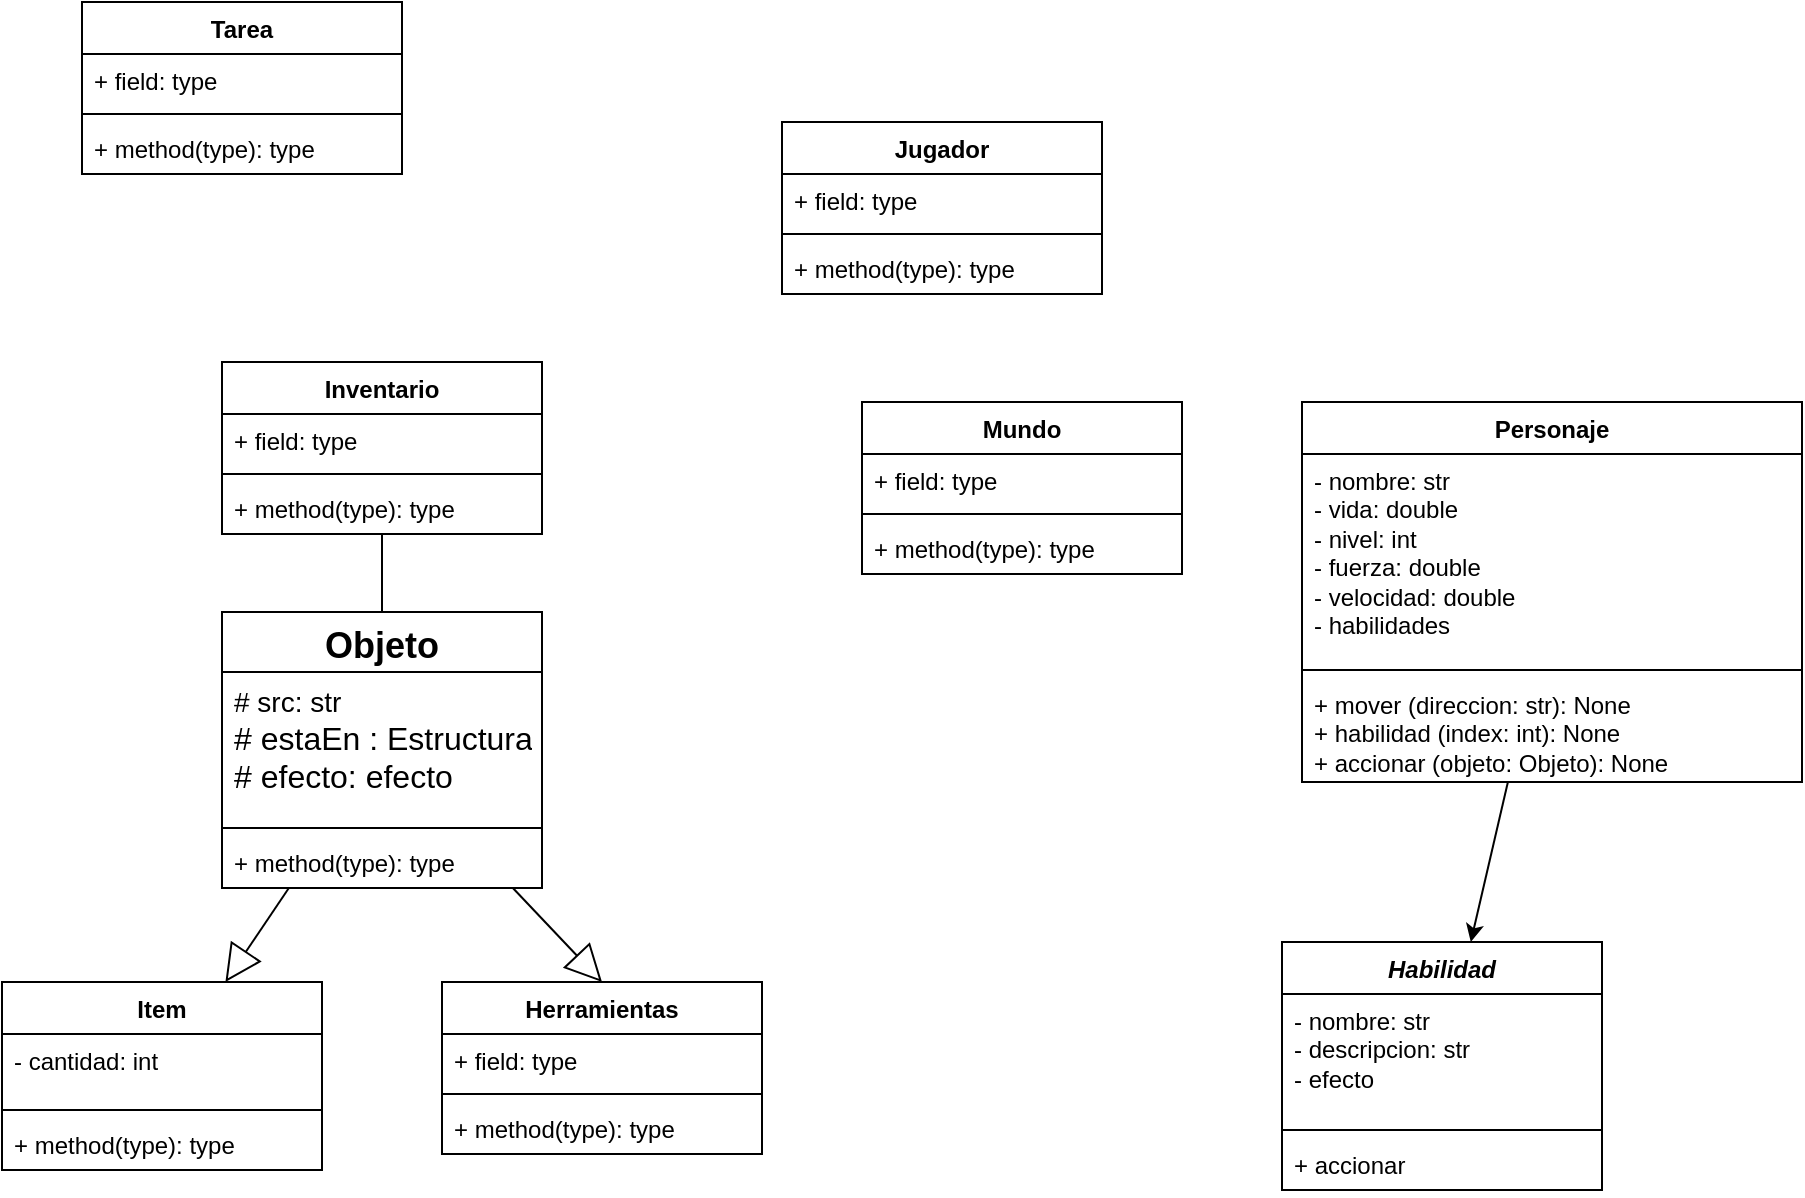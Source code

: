 <mxfile>
    <diagram id="dke46-hacF-GY7-L-80C" name="Generalidades">
        <mxGraphModel dx="1072" dy="611" grid="1" gridSize="10" guides="1" tooltips="1" connect="1" arrows="1" fold="1" page="1" pageScale="1" pageWidth="1169" pageHeight="827" math="0" shadow="0">
            <root>
                <mxCell id="0"/>
                <mxCell id="1" parent="0"/>
                <mxCell id="2" value="Jugador&lt;div&gt;&lt;br&gt;&lt;/div&gt;" style="swimlane;fontStyle=1;align=center;verticalAlign=top;childLayout=stackLayout;horizontal=1;startSize=26;horizontalStack=0;resizeParent=1;resizeParentMax=0;resizeLast=0;collapsible=1;marginBottom=0;whiteSpace=wrap;html=1;" parent="1" vertex="1">
                    <mxGeometry x="400" y="100" width="160" height="86" as="geometry"/>
                </mxCell>
                <mxCell id="3" value="+ field: type" style="text;strokeColor=none;fillColor=none;align=left;verticalAlign=top;spacingLeft=4;spacingRight=4;overflow=hidden;rotatable=0;points=[[0,0.5],[1,0.5]];portConstraint=eastwest;whiteSpace=wrap;html=1;" parent="2" vertex="1">
                    <mxGeometry y="26" width="160" height="26" as="geometry"/>
                </mxCell>
                <mxCell id="4" value="" style="line;strokeWidth=1;fillColor=none;align=left;verticalAlign=middle;spacingTop=-1;spacingLeft=3;spacingRight=3;rotatable=0;labelPosition=right;points=[];portConstraint=eastwest;strokeColor=inherit;" parent="2" vertex="1">
                    <mxGeometry y="52" width="160" height="8" as="geometry"/>
                </mxCell>
                <mxCell id="5" value="+ method(type): type" style="text;strokeColor=none;fillColor=none;align=left;verticalAlign=top;spacingLeft=4;spacingRight=4;overflow=hidden;rotatable=0;points=[[0,0.5],[1,0.5]];portConstraint=eastwest;whiteSpace=wrap;html=1;" parent="2" vertex="1">
                    <mxGeometry y="60" width="160" height="26" as="geometry"/>
                </mxCell>
                <mxCell id="6" value="Tarea&lt;div&gt;&lt;br&gt;&lt;/div&gt;" style="swimlane;fontStyle=1;align=center;verticalAlign=top;childLayout=stackLayout;horizontal=1;startSize=26;horizontalStack=0;resizeParent=1;resizeParentMax=0;resizeLast=0;collapsible=1;marginBottom=0;whiteSpace=wrap;html=1;" parent="1" vertex="1">
                    <mxGeometry x="50" y="40" width="160" height="86" as="geometry"/>
                </mxCell>
                <mxCell id="7" value="+ field: type" style="text;strokeColor=none;fillColor=none;align=left;verticalAlign=top;spacingLeft=4;spacingRight=4;overflow=hidden;rotatable=0;points=[[0,0.5],[1,0.5]];portConstraint=eastwest;whiteSpace=wrap;html=1;" parent="6" vertex="1">
                    <mxGeometry y="26" width="160" height="26" as="geometry"/>
                </mxCell>
                <mxCell id="8" value="" style="line;strokeWidth=1;fillColor=none;align=left;verticalAlign=middle;spacingTop=-1;spacingLeft=3;spacingRight=3;rotatable=0;labelPosition=right;points=[];portConstraint=eastwest;strokeColor=inherit;" parent="6" vertex="1">
                    <mxGeometry y="52" width="160" height="8" as="geometry"/>
                </mxCell>
                <mxCell id="9" value="+ method(type): type" style="text;strokeColor=none;fillColor=none;align=left;verticalAlign=top;spacingLeft=4;spacingRight=4;overflow=hidden;rotatable=0;points=[[0,0.5],[1,0.5]];portConstraint=eastwest;whiteSpace=wrap;html=1;" parent="6" vertex="1">
                    <mxGeometry y="60" width="160" height="26" as="geometry"/>
                </mxCell>
                <mxCell id="10" value="Mundo" style="swimlane;fontStyle=1;align=center;verticalAlign=top;childLayout=stackLayout;horizontal=1;startSize=26;horizontalStack=0;resizeParent=1;resizeParentMax=0;resizeLast=0;collapsible=1;marginBottom=0;whiteSpace=wrap;html=1;" parent="1" vertex="1">
                    <mxGeometry x="440" y="240" width="160" height="86" as="geometry"/>
                </mxCell>
                <mxCell id="11" value="+ field: type" style="text;strokeColor=none;fillColor=none;align=left;verticalAlign=top;spacingLeft=4;spacingRight=4;overflow=hidden;rotatable=0;points=[[0,0.5],[1,0.5]];portConstraint=eastwest;whiteSpace=wrap;html=1;" parent="10" vertex="1">
                    <mxGeometry y="26" width="160" height="26" as="geometry"/>
                </mxCell>
                <mxCell id="12" value="" style="line;strokeWidth=1;fillColor=none;align=left;verticalAlign=middle;spacingTop=-1;spacingLeft=3;spacingRight=3;rotatable=0;labelPosition=right;points=[];portConstraint=eastwest;strokeColor=inherit;" parent="10" vertex="1">
                    <mxGeometry y="52" width="160" height="8" as="geometry"/>
                </mxCell>
                <mxCell id="13" value="+ method(type): type" style="text;strokeColor=none;fillColor=none;align=left;verticalAlign=top;spacingLeft=4;spacingRight=4;overflow=hidden;rotatable=0;points=[[0,0.5],[1,0.5]];portConstraint=eastwest;whiteSpace=wrap;html=1;" parent="10" vertex="1">
                    <mxGeometry y="60" width="160" height="26" as="geometry"/>
                </mxCell>
                <mxCell id="26" value="Herramientas" style="swimlane;fontStyle=1;align=center;verticalAlign=top;childLayout=stackLayout;horizontal=1;startSize=26;horizontalStack=0;resizeParent=1;resizeParentMax=0;resizeLast=0;collapsible=1;marginBottom=0;whiteSpace=wrap;html=1;" parent="1" vertex="1">
                    <mxGeometry x="230" y="530" width="160" height="86" as="geometry"/>
                </mxCell>
                <mxCell id="27" value="+ field: type" style="text;strokeColor=none;fillColor=none;align=left;verticalAlign=top;spacingLeft=4;spacingRight=4;overflow=hidden;rotatable=0;points=[[0,0.5],[1,0.5]];portConstraint=eastwest;whiteSpace=wrap;html=1;" parent="26" vertex="1">
                    <mxGeometry y="26" width="160" height="26" as="geometry"/>
                </mxCell>
                <mxCell id="28" value="" style="line;strokeWidth=1;fillColor=none;align=left;verticalAlign=middle;spacingTop=-1;spacingLeft=3;spacingRight=3;rotatable=0;labelPosition=right;points=[];portConstraint=eastwest;strokeColor=inherit;" parent="26" vertex="1">
                    <mxGeometry y="52" width="160" height="8" as="geometry"/>
                </mxCell>
                <mxCell id="29" value="+ method(type): type" style="text;strokeColor=none;fillColor=none;align=left;verticalAlign=top;spacingLeft=4;spacingRight=4;overflow=hidden;rotatable=0;points=[[0,0.5],[1,0.5]];portConstraint=eastwest;whiteSpace=wrap;html=1;" parent="26" vertex="1">
                    <mxGeometry y="60" width="160" height="26" as="geometry"/>
                </mxCell>
                <mxCell id="30" value="Inventario" style="swimlane;fontStyle=1;align=center;verticalAlign=top;childLayout=stackLayout;horizontal=1;startSize=26;horizontalStack=0;resizeParent=1;resizeParentMax=0;resizeLast=0;collapsible=1;marginBottom=0;whiteSpace=wrap;html=1;" parent="1" vertex="1">
                    <mxGeometry x="120" y="220" width="160" height="86" as="geometry"/>
                </mxCell>
                <mxCell id="31" value="+ field: type" style="text;strokeColor=none;fillColor=none;align=left;verticalAlign=top;spacingLeft=4;spacingRight=4;overflow=hidden;rotatable=0;points=[[0,0.5],[1,0.5]];portConstraint=eastwest;whiteSpace=wrap;html=1;" parent="30" vertex="1">
                    <mxGeometry y="26" width="160" height="26" as="geometry"/>
                </mxCell>
                <mxCell id="32" value="" style="line;strokeWidth=1;fillColor=none;align=left;verticalAlign=middle;spacingTop=-1;spacingLeft=3;spacingRight=3;rotatable=0;labelPosition=right;points=[];portConstraint=eastwest;strokeColor=inherit;" parent="30" vertex="1">
                    <mxGeometry y="52" width="160" height="8" as="geometry"/>
                </mxCell>
                <mxCell id="33" value="+ method(type): type" style="text;strokeColor=none;fillColor=none;align=left;verticalAlign=top;spacingLeft=4;spacingRight=4;overflow=hidden;rotatable=0;points=[[0,0.5],[1,0.5]];portConstraint=eastwest;whiteSpace=wrap;html=1;" parent="30" vertex="1">
                    <mxGeometry y="60" width="160" height="26" as="geometry"/>
                </mxCell>
                <mxCell id="laPfJDsfrc0FonSR3hTN-60" style="edgeStyle=none;html=1;" parent="1" source="38" target="laPfJDsfrc0FonSR3hTN-56" edge="1">
                    <mxGeometry relative="1" as="geometry"/>
                </mxCell>
                <mxCell id="38" value="Personaje" style="swimlane;fontStyle=1;align=center;verticalAlign=top;childLayout=stackLayout;horizontal=1;startSize=26;horizontalStack=0;resizeParent=1;resizeParentMax=0;resizeLast=0;collapsible=1;marginBottom=0;whiteSpace=wrap;html=1;" parent="1" vertex="1">
                    <mxGeometry x="660" y="240" width="250" height="190" as="geometry"/>
                </mxCell>
                <mxCell id="39" value="- nombre: str&lt;div&gt;- vida: double&lt;/div&gt;&lt;div&gt;- nivel: int&lt;/div&gt;&lt;div&gt;- fuerza: double&lt;/div&gt;&lt;div&gt;- velocidad: double&lt;/div&gt;&lt;div&gt;- habilidades&lt;/div&gt;" style="text;strokeColor=none;fillColor=none;align=left;verticalAlign=top;spacingLeft=4;spacingRight=4;overflow=hidden;rotatable=0;points=[[0,0.5],[1,0.5]];portConstraint=eastwest;whiteSpace=wrap;html=1;" parent="38" vertex="1">
                    <mxGeometry y="26" width="250" height="104" as="geometry"/>
                </mxCell>
                <mxCell id="40" value="" style="line;strokeWidth=1;fillColor=none;align=left;verticalAlign=middle;spacingTop=-1;spacingLeft=3;spacingRight=3;rotatable=0;labelPosition=right;points=[];portConstraint=eastwest;strokeColor=inherit;" parent="38" vertex="1">
                    <mxGeometry y="130" width="250" height="8" as="geometry"/>
                </mxCell>
                <mxCell id="41" value="+ mover (direccion: str): None&lt;div&gt;+ habilidad (index: int): None&lt;/div&gt;&lt;div&gt;+ accionar (objeto: Objeto): None&lt;/div&gt;" style="text;strokeColor=none;fillColor=none;align=left;verticalAlign=top;spacingLeft=4;spacingRight=4;overflow=hidden;rotatable=0;points=[[0,0.5],[1,0.5]];portConstraint=eastwest;whiteSpace=wrap;html=1;" parent="38" vertex="1">
                    <mxGeometry y="138" width="250" height="52" as="geometry"/>
                </mxCell>
                <mxCell id="42" value="&lt;div&gt;&lt;font style=&quot;font-size: 18px;&quot;&gt;Objeto&lt;/font&gt;&lt;/div&gt;" style="swimlane;fontStyle=1;align=center;verticalAlign=top;childLayout=stackLayout;horizontal=1;startSize=30;horizontalStack=0;resizeParent=1;resizeParentMax=0;resizeLast=0;collapsible=1;marginBottom=0;whiteSpace=wrap;html=1;" parent="1" vertex="1">
                    <mxGeometry x="120" y="345" width="160" height="138" as="geometry"/>
                </mxCell>
                <mxCell id="43" value="&lt;div&gt;&lt;font style=&quot;font-size: 14px;&quot;&gt;# src: str&lt;/font&gt;&lt;/div&gt;&lt;font size=&quot;3&quot; style=&quot;&quot;&gt;# estaEn : Estructura&lt;/font&gt;&lt;div&gt;&lt;font size=&quot;3&quot;&gt;# efecto: efecto&lt;/font&gt;&lt;/div&gt;&lt;div&gt;&lt;br&gt;&lt;/div&gt;" style="text;strokeColor=none;fillColor=none;align=left;verticalAlign=top;spacingLeft=4;spacingRight=4;overflow=hidden;rotatable=0;points=[[0,0.5],[1,0.5]];portConstraint=eastwest;whiteSpace=wrap;html=1;" parent="42" vertex="1">
                    <mxGeometry y="30" width="160" height="74" as="geometry"/>
                </mxCell>
                <mxCell id="44" value="" style="line;strokeWidth=1;fillColor=none;align=left;verticalAlign=middle;spacingTop=-1;spacingLeft=3;spacingRight=3;rotatable=0;labelPosition=right;points=[];portConstraint=eastwest;strokeColor=inherit;" parent="42" vertex="1">
                    <mxGeometry y="104" width="160" height="8" as="geometry"/>
                </mxCell>
                <mxCell id="45" value="+ method(type): type" style="text;strokeColor=none;fillColor=none;align=left;verticalAlign=top;spacingLeft=4;spacingRight=4;overflow=hidden;rotatable=0;points=[[0,0.5],[1,0.5]];portConstraint=eastwest;whiteSpace=wrap;html=1;" parent="42" vertex="1">
                    <mxGeometry y="112" width="160" height="26" as="geometry"/>
                </mxCell>
                <mxCell id="50" value="Item" style="swimlane;fontStyle=1;align=center;verticalAlign=top;childLayout=stackLayout;horizontal=1;startSize=26;horizontalStack=0;resizeParent=1;resizeParentMax=0;resizeLast=0;collapsible=1;marginBottom=0;whiteSpace=wrap;html=1;" parent="1" vertex="1">
                    <mxGeometry x="10" y="530" width="160" height="94" as="geometry"/>
                </mxCell>
                <mxCell id="51" value="&lt;div&gt;&lt;div&gt;- cantidad: int&lt;/div&gt;&lt;/div&gt;" style="text;strokeColor=none;fillColor=none;align=left;verticalAlign=top;spacingLeft=4;spacingRight=4;overflow=hidden;rotatable=0;points=[[0,0.5],[1,0.5]];portConstraint=eastwest;whiteSpace=wrap;html=1;" parent="50" vertex="1">
                    <mxGeometry y="26" width="160" height="34" as="geometry"/>
                </mxCell>
                <mxCell id="52" value="" style="line;strokeWidth=1;fillColor=none;align=left;verticalAlign=middle;spacingTop=-1;spacingLeft=3;spacingRight=3;rotatable=0;labelPosition=right;points=[];portConstraint=eastwest;strokeColor=inherit;" parent="50" vertex="1">
                    <mxGeometry y="60" width="160" height="8" as="geometry"/>
                </mxCell>
                <mxCell id="53" value="+ method(type): type" style="text;strokeColor=none;fillColor=none;align=left;verticalAlign=top;spacingLeft=4;spacingRight=4;overflow=hidden;rotatable=0;points=[[0,0.5],[1,0.5]];portConstraint=eastwest;whiteSpace=wrap;html=1;" parent="50" vertex="1">
                    <mxGeometry y="68" width="160" height="26" as="geometry"/>
                </mxCell>
                <mxCell id="54" value="" style="endArrow=block;endSize=16;endFill=0;html=1;fontFamily=Helvetica;fontSize=12;fontColor=default;fontStyle=1;entryX=0.5;entryY=0;entryDx=0;entryDy=0;" parent="1" source="42" target="26" edge="1">
                    <mxGeometry width="160" relative="1" as="geometry">
                        <mxPoint x="390" y="160" as="sourcePoint"/>
                        <mxPoint x="390" y="234" as="targetPoint"/>
                    </mxGeometry>
                </mxCell>
                <mxCell id="55" value="" style="endArrow=block;endSize=16;endFill=0;html=1;fontFamily=Helvetica;fontSize=12;fontColor=default;fontStyle=1;" parent="1" source="42" target="50" edge="1">
                    <mxGeometry width="160" relative="1" as="geometry">
                        <mxPoint x="250" y="224" as="sourcePoint"/>
                        <mxPoint x="317" y="183" as="targetPoint"/>
                    </mxGeometry>
                </mxCell>
                <mxCell id="56" value="" style="endArrow=none;html=1;edgeStyle=orthogonalEdgeStyle;fontFamily=Helvetica;fontSize=12;fontColor=default;fontStyle=1;" parent="1" source="42" target="30" edge="1">
                    <mxGeometry relative="1" as="geometry">
                        <mxPoint x="170" y="400" as="sourcePoint"/>
                        <mxPoint x="300" y="480" as="targetPoint"/>
                    </mxGeometry>
                </mxCell>
                <mxCell id="laPfJDsfrc0FonSR3hTN-56" value="&lt;i&gt;Habilidad&lt;/i&gt;" style="swimlane;fontStyle=1;align=center;verticalAlign=top;childLayout=stackLayout;horizontal=1;startSize=26;horizontalStack=0;resizeParent=1;resizeParentMax=0;resizeLast=0;collapsible=1;marginBottom=0;whiteSpace=wrap;html=1;" parent="1" vertex="1">
                    <mxGeometry x="650" y="510" width="160" height="124" as="geometry"/>
                </mxCell>
                <mxCell id="laPfJDsfrc0FonSR3hTN-57" value="- nombre: str&lt;div&gt;- descripcion: str&lt;/div&gt;&lt;div&gt;- efecto&lt;/div&gt;" style="text;strokeColor=none;fillColor=none;align=left;verticalAlign=top;spacingLeft=4;spacingRight=4;overflow=hidden;rotatable=0;points=[[0,0.5],[1,0.5]];portConstraint=eastwest;whiteSpace=wrap;html=1;" parent="laPfJDsfrc0FonSR3hTN-56" vertex="1">
                    <mxGeometry y="26" width="160" height="64" as="geometry"/>
                </mxCell>
                <mxCell id="laPfJDsfrc0FonSR3hTN-58" value="" style="line;strokeWidth=1;fillColor=none;align=left;verticalAlign=middle;spacingTop=-1;spacingLeft=3;spacingRight=3;rotatable=0;labelPosition=right;points=[];portConstraint=eastwest;strokeColor=inherit;" parent="laPfJDsfrc0FonSR3hTN-56" vertex="1">
                    <mxGeometry y="90" width="160" height="8" as="geometry"/>
                </mxCell>
                <mxCell id="laPfJDsfrc0FonSR3hTN-59" value="+ accionar" style="text;strokeColor=none;fillColor=none;align=left;verticalAlign=top;spacingLeft=4;spacingRight=4;overflow=hidden;rotatable=0;points=[[0,0.5],[1,0.5]];portConstraint=eastwest;whiteSpace=wrap;html=1;" parent="laPfJDsfrc0FonSR3hTN-56" vertex="1">
                    <mxGeometry y="98" width="160" height="26" as="geometry"/>
                </mxCell>
            </root>
        </mxGraphModel>
    </diagram>
    <diagram id="WBEV401IUtqRPh39Ru3u" name="Mundo">
        <mxGraphModel dx="1020" dy="611" grid="1" gridSize="10" guides="1" tooltips="1" connect="1" arrows="1" fold="1" page="1" pageScale="1" pageWidth="1169" pageHeight="827" math="0" shadow="0">
            <root>
                <mxCell id="0"/>
                <mxCell id="1" parent="0"/>
                <mxCell id="6uDS-N5lzzkAlRTKVyg5-1" value="&lt;i&gt;&lt;font style=&quot;font-size: 18px;&quot;&gt;Estructura&lt;/font&gt;&lt;/i&gt;" style="swimlane;fontStyle=1;align=center;verticalAlign=top;childLayout=stackLayout;horizontal=1;startSize=28;horizontalStack=0;resizeParent=1;resizeParentMax=0;resizeLast=0;collapsible=1;marginBottom=0;whiteSpace=wrap;html=1;" vertex="1" parent="1">
                    <mxGeometry x="430" y="40" width="240" height="204" as="geometry"/>
                </mxCell>
                <mxCell id="6uDS-N5lzzkAlRTKVyg5-2" value="&lt;font style=&quot;font-size: 14px;&quot;&gt;# src: str&lt;/font&gt;&lt;div&gt;&lt;span style=&quot;font-size: 14px;&quot;&gt;# posicion: double[2]&lt;/span&gt;&lt;/div&gt;&lt;div&gt;&lt;span style=&quot;font-size: 14px; background-color: transparent;&quot;&gt;# efecto: Efecto&lt;/span&gt;&lt;/div&gt;&lt;div&gt;&lt;span style=&quot;background-color: transparent; font-size: 14px;&quot;&gt;# ladoDerecho: Estructura&lt;/span&gt;&lt;/div&gt;&lt;div&gt;&lt;div&gt;&lt;font style=&quot;font-size: 14px;&quot;&gt;# ladoIzquierdo: Estructura&lt;/font&gt;&lt;/div&gt;&lt;div&gt;&lt;font style=&quot;font-size: 14px;&quot;&gt;# ladoArriba: Estructura&lt;/font&gt;&lt;/div&gt;&lt;div&gt;&lt;font style=&quot;font-size: 14px;&quot;&gt;# ladoAbajo: Estructura&lt;/font&gt;&lt;/div&gt;&lt;div&gt;&lt;br&gt;&lt;/div&gt;&lt;/div&gt;" style="text;strokeColor=none;fillColor=none;align=left;verticalAlign=top;spacingLeft=4;spacingRight=4;overflow=hidden;rotatable=0;points=[[0,0.5],[1,0.5]];portConstraint=eastwest;whiteSpace=wrap;html=1;" vertex="1" parent="6uDS-N5lzzkAlRTKVyg5-1">
                    <mxGeometry y="28" width="240" height="142" as="geometry"/>
                </mxCell>
                <mxCell id="6uDS-N5lzzkAlRTKVyg5-3" value="" style="line;strokeWidth=1;fillColor=none;align=left;verticalAlign=middle;spacingTop=-1;spacingLeft=3;spacingRight=3;rotatable=0;labelPosition=right;points=[];portConstraint=eastwest;strokeColor=inherit;" vertex="1" parent="6uDS-N5lzzkAlRTKVyg5-1">
                    <mxGeometry y="170" width="240" height="8" as="geometry"/>
                </mxCell>
                <mxCell id="6uDS-N5lzzkAlRTKVyg5-4" value="&lt;font style=&quot;font-size: 14px;&quot;&gt;+ method(type): type&lt;/font&gt;" style="text;strokeColor=none;fillColor=none;align=left;verticalAlign=top;spacingLeft=4;spacingRight=4;overflow=hidden;rotatable=0;points=[[0,0.5],[1,0.5]];portConstraint=eastwest;whiteSpace=wrap;html=1;" vertex="1" parent="6uDS-N5lzzkAlRTKVyg5-1">
                    <mxGeometry y="178" width="240" height="26" as="geometry"/>
                </mxCell>
                <mxCell id="6uDS-N5lzzkAlRTKVyg5-5" value="&lt;font style=&quot;font-size: 18px;&quot;&gt;Suelo&lt;/font&gt;" style="swimlane;fontStyle=1;align=center;verticalAlign=top;childLayout=stackLayout;horizontal=1;startSize=30;horizontalStack=0;resizeParent=1;resizeParentMax=0;resizeLast=0;collapsible=1;marginBottom=0;whiteSpace=wrap;html=1;" vertex="1" parent="1">
                    <mxGeometry x="810" y="10" width="240" height="138" as="geometry"/>
                </mxCell>
                <mxCell id="6uDS-N5lzzkAlRTKVyg5-6" value="&lt;span style=&quot;background-color: transparent;&quot;&gt;&lt;font style=&quot;font-size: 14px;&quot;&gt;# objetoSobreEl: Objeto&lt;/font&gt;&lt;/span&gt;&lt;div&gt;&lt;br&gt;&lt;/div&gt;" style="text;strokeColor=none;fillColor=none;align=left;verticalAlign=top;spacingLeft=4;spacingRight=4;overflow=hidden;rotatable=0;points=[[0,0.5],[1,0.5]];portConstraint=eastwest;whiteSpace=wrap;html=1;" vertex="1" parent="6uDS-N5lzzkAlRTKVyg5-5">
                    <mxGeometry y="30" width="240" height="74" as="geometry"/>
                </mxCell>
                <mxCell id="6uDS-N5lzzkAlRTKVyg5-7" value="" style="line;strokeWidth=1;fillColor=none;align=left;verticalAlign=middle;spacingTop=-1;spacingLeft=3;spacingRight=3;rotatable=0;labelPosition=right;points=[];portConstraint=eastwest;strokeColor=inherit;" vertex="1" parent="6uDS-N5lzzkAlRTKVyg5-5">
                    <mxGeometry y="104" width="240" height="8" as="geometry"/>
                </mxCell>
                <mxCell id="6uDS-N5lzzkAlRTKVyg5-8" value="&lt;font style=&quot;font-size: 14px;&quot;&gt;+ method(type): type&lt;/font&gt;" style="text;strokeColor=none;fillColor=none;align=left;verticalAlign=top;spacingLeft=4;spacingRight=4;overflow=hidden;rotatable=0;points=[[0,0.5],[1,0.5]];portConstraint=eastwest;whiteSpace=wrap;html=1;" vertex="1" parent="6uDS-N5lzzkAlRTKVyg5-5">
                    <mxGeometry y="112" width="240" height="26" as="geometry"/>
                </mxCell>
                <mxCell id="6uDS-N5lzzkAlRTKVyg5-9" value="Interactivo" style="swimlane;fontStyle=1;align=center;verticalAlign=top;childLayout=stackLayout;horizontal=1;startSize=26;horizontalStack=0;resizeParent=1;resizeParentMax=0;resizeLast=0;collapsible=1;marginBottom=0;whiteSpace=wrap;html=1;" vertex="1" parent="1">
                    <mxGeometry x="815" y="259" width="235" height="104" as="geometry"/>
                </mxCell>
                <mxCell id="6uDS-N5lzzkAlRTKVyg5-10" value="# activo: bool&lt;div&gt;# sonido: Sonido&lt;/div&gt;&lt;div&gt;&lt;br&gt;&lt;/div&gt;" style="text;strokeColor=none;fillColor=none;align=left;verticalAlign=top;spacingLeft=4;spacingRight=4;overflow=hidden;rotatable=0;points=[[0,0.5],[1,0.5]];portConstraint=eastwest;whiteSpace=wrap;html=1;" vertex="1" parent="6uDS-N5lzzkAlRTKVyg5-9">
                    <mxGeometry y="26" width="235" height="44" as="geometry"/>
                </mxCell>
                <mxCell id="6uDS-N5lzzkAlRTKVyg5-11" value="" style="line;strokeWidth=1;fillColor=none;align=left;verticalAlign=middle;spacingTop=-1;spacingLeft=3;spacingRight=3;rotatable=0;labelPosition=right;points=[];portConstraint=eastwest;strokeColor=inherit;" vertex="1" parent="6uDS-N5lzzkAlRTKVyg5-9">
                    <mxGeometry y="70" width="235" height="8" as="geometry"/>
                </mxCell>
                <mxCell id="6uDS-N5lzzkAlRTKVyg5-12" value="+ method(type): type" style="text;strokeColor=none;fillColor=none;align=left;verticalAlign=top;spacingLeft=4;spacingRight=4;overflow=hidden;rotatable=0;points=[[0,0.5],[1,0.5]];portConstraint=eastwest;whiteSpace=wrap;html=1;" vertex="1" parent="6uDS-N5lzzkAlRTKVyg5-9">
                    <mxGeometry y="78" width="235" height="26" as="geometry"/>
                </mxCell>
                <mxCell id="6uDS-N5lzzkAlRTKVyg5-13" value="&lt;font style=&quot;font-size: 18px;&quot;&gt;Muro&lt;/font&gt;" style="swimlane;fontStyle=1;align=center;verticalAlign=top;childLayout=stackLayout;horizontal=1;startSize=30;horizontalStack=0;resizeParent=1;resizeParentMax=0;resizeLast=0;collapsible=1;marginBottom=0;whiteSpace=wrap;html=1;" vertex="1" parent="1">
                    <mxGeometry x="810" y="170" width="240" height="64" as="geometry"/>
                </mxCell>
                <mxCell id="6uDS-N5lzzkAlRTKVyg5-14" value="" style="line;strokeWidth=1;fillColor=none;align=left;verticalAlign=middle;spacingTop=-1;spacingLeft=3;spacingRight=3;rotatable=0;labelPosition=right;points=[];portConstraint=eastwest;strokeColor=inherit;" vertex="1" parent="6uDS-N5lzzkAlRTKVyg5-13">
                    <mxGeometry y="30" width="240" height="8" as="geometry"/>
                </mxCell>
                <mxCell id="6uDS-N5lzzkAlRTKVyg5-15" value="+ method(type): type" style="text;strokeColor=none;fillColor=none;align=left;verticalAlign=top;spacingLeft=4;spacingRight=4;overflow=hidden;rotatable=0;points=[[0,0.5],[1,0.5]];portConstraint=eastwest;whiteSpace=wrap;html=1;" vertex="1" parent="6uDS-N5lzzkAlRTKVyg5-13">
                    <mxGeometry y="38" width="240" height="26" as="geometry"/>
                </mxCell>
                <mxCell id="6uDS-N5lzzkAlRTKVyg5-16" value="&lt;div&gt;Sonido&lt;/div&gt;" style="swimlane;fontStyle=1;align=center;verticalAlign=top;childLayout=stackLayout;horizontal=1;startSize=26;horizontalStack=0;resizeParent=1;resizeParentMax=0;resizeLast=0;collapsible=1;marginBottom=0;whiteSpace=wrap;html=1;" vertex="1" parent="1">
                    <mxGeometry x="950" y="430" width="160" height="134" as="geometry"/>
                </mxCell>
                <mxCell id="6uDS-N5lzzkAlRTKVyg5-17" value="- src: str&lt;div&gt;- duracion: int&lt;/div&gt;&lt;div&gt;&lt;br&gt;&lt;/div&gt;" style="text;strokeColor=none;fillColor=none;align=left;verticalAlign=top;spacingLeft=4;spacingRight=4;overflow=hidden;rotatable=0;points=[[0,0.5],[1,0.5]];portConstraint=eastwest;whiteSpace=wrap;html=1;" vertex="1" parent="6uDS-N5lzzkAlRTKVyg5-16">
                    <mxGeometry y="26" width="160" height="74" as="geometry"/>
                </mxCell>
                <mxCell id="6uDS-N5lzzkAlRTKVyg5-18" value="" style="line;strokeWidth=1;fillColor=none;align=left;verticalAlign=middle;spacingTop=-1;spacingLeft=3;spacingRight=3;rotatable=0;labelPosition=right;points=[];portConstraint=eastwest;strokeColor=inherit;" vertex="1" parent="6uDS-N5lzzkAlRTKVyg5-16">
                    <mxGeometry y="100" width="160" height="8" as="geometry"/>
                </mxCell>
                <mxCell id="6uDS-N5lzzkAlRTKVyg5-19" value="+ method(type): type" style="text;strokeColor=none;fillColor=none;align=left;verticalAlign=top;spacingLeft=4;spacingRight=4;overflow=hidden;rotatable=0;points=[[0,0.5],[1,0.5]];portConstraint=eastwest;whiteSpace=wrap;html=1;" vertex="1" parent="6uDS-N5lzzkAlRTKVyg5-16">
                    <mxGeometry y="108" width="160" height="26" as="geometry"/>
                </mxCell>
                <mxCell id="6uDS-N5lzzkAlRTKVyg5-20" value="&lt;div&gt;&lt;font style=&quot;font-size: 18px;&quot;&gt;Objeto&lt;/font&gt;&lt;/div&gt;" style="swimlane;fontStyle=1;align=center;verticalAlign=top;childLayout=stackLayout;horizontal=1;startSize=26;horizontalStack=0;resizeParent=1;resizeParentMax=0;resizeLast=0;collapsible=1;marginBottom=0;whiteSpace=wrap;html=1;" vertex="1" parent="1">
                    <mxGeometry x="100" y="40" width="160" height="134" as="geometry"/>
                </mxCell>
                <mxCell id="6uDS-N5lzzkAlRTKVyg5-21" value="&lt;div&gt;&lt;font style=&quot;font-size: 14px;&quot;&gt;# src: str&lt;/font&gt;&lt;/div&gt;&lt;font size=&quot;3&quot; style=&quot;&quot;&gt;# estaEn : Estructura&lt;/font&gt;&lt;div&gt;&lt;font size=&quot;3&quot;&gt;# efecto: efecto&lt;/font&gt;&lt;/div&gt;&lt;div&gt;&lt;br&gt;&lt;/div&gt;" style="text;strokeColor=none;fillColor=none;align=left;verticalAlign=top;spacingLeft=4;spacingRight=4;overflow=hidden;rotatable=0;points=[[0,0.5],[1,0.5]];portConstraint=eastwest;whiteSpace=wrap;html=1;" vertex="1" parent="6uDS-N5lzzkAlRTKVyg5-20">
                    <mxGeometry y="26" width="160" height="74" as="geometry"/>
                </mxCell>
                <mxCell id="6uDS-N5lzzkAlRTKVyg5-22" value="" style="line;strokeWidth=1;fillColor=none;align=left;verticalAlign=middle;spacingTop=-1;spacingLeft=3;spacingRight=3;rotatable=0;labelPosition=right;points=[];portConstraint=eastwest;strokeColor=inherit;" vertex="1" parent="6uDS-N5lzzkAlRTKVyg5-20">
                    <mxGeometry y="100" width="160" height="8" as="geometry"/>
                </mxCell>
                <mxCell id="6uDS-N5lzzkAlRTKVyg5-23" value="+ method(type): type" style="text;strokeColor=none;fillColor=none;align=left;verticalAlign=top;spacingLeft=4;spacingRight=4;overflow=hidden;rotatable=0;points=[[0,0.5],[1,0.5]];portConstraint=eastwest;whiteSpace=wrap;html=1;" vertex="1" parent="6uDS-N5lzzkAlRTKVyg5-20">
                    <mxGeometry y="108" width="160" height="26" as="geometry"/>
                </mxCell>
                <mxCell id="6uDS-N5lzzkAlRTKVyg5-24" value="Obstaculo" style="swimlane;fontStyle=1;align=center;verticalAlign=top;childLayout=stackLayout;horizontal=1;startSize=26;horizontalStack=0;resizeParent=1;resizeParentMax=0;resizeLast=0;collapsible=1;marginBottom=0;whiteSpace=wrap;html=1;" vertex="1" parent="1">
                    <mxGeometry x="210" y="244" width="160" height="60" as="geometry"/>
                </mxCell>
                <mxCell id="6uDS-N5lzzkAlRTKVyg5-25" value="" style="line;strokeWidth=1;fillColor=none;align=left;verticalAlign=middle;spacingTop=-1;spacingLeft=3;spacingRight=3;rotatable=0;labelPosition=right;points=[];portConstraint=eastwest;strokeColor=inherit;" vertex="1" parent="6uDS-N5lzzkAlRTKVyg5-24">
                    <mxGeometry y="26" width="160" height="8" as="geometry"/>
                </mxCell>
                <mxCell id="6uDS-N5lzzkAlRTKVyg5-26" value="+ method(type): type" style="text;strokeColor=none;fillColor=none;align=left;verticalAlign=top;spacingLeft=4;spacingRight=4;overflow=hidden;rotatable=0;points=[[0,0.5],[1,0.5]];portConstraint=eastwest;whiteSpace=wrap;html=1;" vertex="1" parent="6uDS-N5lzzkAlRTKVyg5-24">
                    <mxGeometry y="34" width="160" height="26" as="geometry"/>
                </mxCell>
                <mxCell id="6uDS-N5lzzkAlRTKVyg5-27" value="Almacenamiento" style="swimlane;fontStyle=1;align=center;verticalAlign=top;childLayout=stackLayout;horizontal=1;startSize=26;horizontalStack=0;resizeParent=1;resizeParentMax=0;resizeLast=0;collapsible=1;marginBottom=0;whiteSpace=wrap;html=1;" vertex="1" parent="1">
                    <mxGeometry x="100" y="490" width="160" height="86" as="geometry"/>
                </mxCell>
                <mxCell id="6uDS-N5lzzkAlRTKVyg5-28" value="- inventario: list[Item]&lt;div&gt;&lt;br&gt;&lt;/div&gt;" style="text;strokeColor=none;fillColor=none;align=left;verticalAlign=top;spacingLeft=4;spacingRight=4;overflow=hidden;rotatable=0;points=[[0,0.5],[1,0.5]];portConstraint=eastwest;whiteSpace=wrap;html=1;" vertex="1" parent="6uDS-N5lzzkAlRTKVyg5-27">
                    <mxGeometry y="26" width="160" height="26" as="geometry"/>
                </mxCell>
                <mxCell id="6uDS-N5lzzkAlRTKVyg5-29" value="" style="line;strokeWidth=1;fillColor=none;align=left;verticalAlign=middle;spacingTop=-1;spacingLeft=3;spacingRight=3;rotatable=0;labelPosition=right;points=[];portConstraint=eastwest;strokeColor=inherit;" vertex="1" parent="6uDS-N5lzzkAlRTKVyg5-27">
                    <mxGeometry y="52" width="160" height="8" as="geometry"/>
                </mxCell>
                <mxCell id="6uDS-N5lzzkAlRTKVyg5-30" value="+ method(type): type" style="text;strokeColor=none;fillColor=none;align=left;verticalAlign=top;spacingLeft=4;spacingRight=4;overflow=hidden;rotatable=0;points=[[0,0.5],[1,0.5]];portConstraint=eastwest;whiteSpace=wrap;html=1;" vertex="1" parent="6uDS-N5lzzkAlRTKVyg5-27">
                    <mxGeometry y="60" width="160" height="26" as="geometry"/>
                </mxCell>
                <mxCell id="6uDS-N5lzzkAlRTKVyg5-31" value="Item" style="swimlane;fontStyle=1;align=center;verticalAlign=top;childLayout=stackLayout;horizontal=1;startSize=26;horizontalStack=0;resizeParent=1;resizeParentMax=0;resizeLast=0;collapsible=1;marginBottom=0;whiteSpace=wrap;html=1;" vertex="1" parent="1">
                    <mxGeometry x="10" y="244" width="160" height="94" as="geometry"/>
                </mxCell>
                <mxCell id="6uDS-N5lzzkAlRTKVyg5-32" value="&lt;div&gt;&lt;div&gt;- cantidad: int&lt;/div&gt;&lt;/div&gt;" style="text;strokeColor=none;fillColor=none;align=left;verticalAlign=top;spacingLeft=4;spacingRight=4;overflow=hidden;rotatable=0;points=[[0,0.5],[1,0.5]];portConstraint=eastwest;whiteSpace=wrap;html=1;" vertex="1" parent="6uDS-N5lzzkAlRTKVyg5-31">
                    <mxGeometry y="26" width="160" height="34" as="geometry"/>
                </mxCell>
                <mxCell id="6uDS-N5lzzkAlRTKVyg5-33" value="" style="line;strokeWidth=1;fillColor=none;align=left;verticalAlign=middle;spacingTop=-1;spacingLeft=3;spacingRight=3;rotatable=0;labelPosition=right;points=[];portConstraint=eastwest;strokeColor=inherit;" vertex="1" parent="6uDS-N5lzzkAlRTKVyg5-31">
                    <mxGeometry y="60" width="160" height="8" as="geometry"/>
                </mxCell>
                <mxCell id="6uDS-N5lzzkAlRTKVyg5-34" value="+ method(type): type" style="text;strokeColor=none;fillColor=none;align=left;verticalAlign=top;spacingLeft=4;spacingRight=4;overflow=hidden;rotatable=0;points=[[0,0.5],[1,0.5]];portConstraint=eastwest;whiteSpace=wrap;html=1;" vertex="1" parent="6uDS-N5lzzkAlRTKVyg5-31">
                    <mxGeometry y="68" width="160" height="26" as="geometry"/>
                </mxCell>
                <mxCell id="6uDS-N5lzzkAlRTKVyg5-35" value="Efecto" style="swimlane;fontStyle=1;align=center;verticalAlign=top;childLayout=stackLayout;horizontal=1;startSize=26;horizontalStack=0;resizeParent=1;resizeParentMax=0;resizeLast=0;collapsible=1;marginBottom=0;whiteSpace=wrap;html=1;strokeColor=default;fontFamily=Helvetica;fontSize=12;fontColor=default;fillColor=default;" vertex="1" parent="1">
                    <mxGeometry x="425" y="371" width="160" height="86" as="geometry"/>
                </mxCell>
                <mxCell id="6uDS-N5lzzkAlRTKVyg5-36" value="# nombre" style="text;strokeColor=none;fillColor=none;align=left;verticalAlign=top;spacingLeft=4;spacingRight=4;overflow=hidden;rotatable=0;points=[[0,0.5],[1,0.5]];portConstraint=eastwest;whiteSpace=wrap;html=1;fontFamily=Helvetica;fontSize=12;fontColor=default;fontStyle=1;" vertex="1" parent="6uDS-N5lzzkAlRTKVyg5-35">
                    <mxGeometry y="26" width="160" height="26" as="geometry"/>
                </mxCell>
                <mxCell id="6uDS-N5lzzkAlRTKVyg5-37" value="" style="line;strokeWidth=1;fillColor=none;align=left;verticalAlign=middle;spacingTop=-1;spacingLeft=3;spacingRight=3;rotatable=0;labelPosition=right;points=[];portConstraint=eastwest;strokeColor=inherit;fontFamily=Helvetica;fontSize=12;fontColor=default;fontStyle=1;" vertex="1" parent="6uDS-N5lzzkAlRTKVyg5-35">
                    <mxGeometry y="52" width="160" height="8" as="geometry"/>
                </mxCell>
                <mxCell id="6uDS-N5lzzkAlRTKVyg5-38" value="+ method(type): type" style="text;strokeColor=none;fillColor=none;align=left;verticalAlign=top;spacingLeft=4;spacingRight=4;overflow=hidden;rotatable=0;points=[[0,0.5],[1,0.5]];portConstraint=eastwest;whiteSpace=wrap;html=1;fontFamily=Helvetica;fontSize=12;fontColor=default;fontStyle=1;" vertex="1" parent="6uDS-N5lzzkAlRTKVyg5-35">
                    <mxGeometry y="60" width="160" height="26" as="geometry"/>
                </mxCell>
                <mxCell id="6uDS-N5lzzkAlRTKVyg5-39" value="Habilidad" style="swimlane;fontStyle=1;align=center;verticalAlign=top;childLayout=stackLayout;horizontal=1;startSize=26;horizontalStack=0;resizeParent=1;resizeParentMax=0;resizeLast=0;collapsible=1;marginBottom=0;whiteSpace=wrap;html=1;strokeColor=default;fontFamily=Helvetica;fontSize=12;fontColor=default;fillColor=default;" vertex="1" parent="1">
                    <mxGeometry x="340" y="520" width="160" height="114" as="geometry"/>
                </mxCell>
                <mxCell id="6uDS-N5lzzkAlRTKVyg5-40" value="&lt;div&gt;&lt;span style=&quot;background-color: transparent;&quot;&gt;- velocidad: double&lt;/span&gt;&lt;/div&gt;&lt;div&gt;- fuerza: double&lt;/div&gt;" style="text;strokeColor=none;fillColor=none;align=left;verticalAlign=top;spacingLeft=4;spacingRight=4;overflow=hidden;rotatable=0;points=[[0,0.5],[1,0.5]];portConstraint=eastwest;whiteSpace=wrap;html=1;fontFamily=Helvetica;fontSize=12;fontColor=default;fontStyle=1;" vertex="1" parent="6uDS-N5lzzkAlRTKVyg5-39">
                    <mxGeometry y="26" width="160" height="54" as="geometry"/>
                </mxCell>
                <mxCell id="6uDS-N5lzzkAlRTKVyg5-41" value="" style="line;strokeWidth=1;fillColor=none;align=left;verticalAlign=middle;spacingTop=-1;spacingLeft=3;spacingRight=3;rotatable=0;labelPosition=right;points=[];portConstraint=eastwest;strokeColor=inherit;fontFamily=Helvetica;fontSize=12;fontColor=default;fontStyle=1;" vertex="1" parent="6uDS-N5lzzkAlRTKVyg5-39">
                    <mxGeometry y="80" width="160" height="8" as="geometry"/>
                </mxCell>
                <mxCell id="6uDS-N5lzzkAlRTKVyg5-42" value="+ method(type): type" style="text;strokeColor=none;fillColor=none;align=left;verticalAlign=top;spacingLeft=4;spacingRight=4;overflow=hidden;rotatable=0;points=[[0,0.5],[1,0.5]];portConstraint=eastwest;whiteSpace=wrap;html=1;fontFamily=Helvetica;fontSize=12;fontColor=default;fontStyle=1;" vertex="1" parent="6uDS-N5lzzkAlRTKVyg5-39">
                    <mxGeometry y="88" width="160" height="26" as="geometry"/>
                </mxCell>
                <mxCell id="6uDS-N5lzzkAlRTKVyg5-43" value="Dañino" style="swimlane;fontStyle=1;align=center;verticalAlign=top;childLayout=stackLayout;horizontal=1;startSize=26;horizontalStack=0;resizeParent=1;resizeParentMax=0;resizeLast=0;collapsible=1;marginBottom=0;whiteSpace=wrap;html=1;strokeColor=default;fontFamily=Helvetica;fontSize=12;fontColor=default;fillColor=default;" vertex="1" parent="1">
                    <mxGeometry x="560" y="520" width="160" height="86" as="geometry"/>
                </mxCell>
                <mxCell id="6uDS-N5lzzkAlRTKVyg5-44" value="- daño" style="text;strokeColor=none;fillColor=none;align=left;verticalAlign=top;spacingLeft=4;spacingRight=4;overflow=hidden;rotatable=0;points=[[0,0.5],[1,0.5]];portConstraint=eastwest;whiteSpace=wrap;html=1;fontFamily=Helvetica;fontSize=12;fontColor=default;fontStyle=1;" vertex="1" parent="6uDS-N5lzzkAlRTKVyg5-43">
                    <mxGeometry y="26" width="160" height="26" as="geometry"/>
                </mxCell>
                <mxCell id="6uDS-N5lzzkAlRTKVyg5-45" value="" style="line;strokeWidth=1;fillColor=none;align=left;verticalAlign=middle;spacingTop=-1;spacingLeft=3;spacingRight=3;rotatable=0;labelPosition=right;points=[];portConstraint=eastwest;strokeColor=inherit;fontFamily=Helvetica;fontSize=12;fontColor=default;fontStyle=1;" vertex="1" parent="6uDS-N5lzzkAlRTKVyg5-43">
                    <mxGeometry y="52" width="160" height="8" as="geometry"/>
                </mxCell>
                <mxCell id="6uDS-N5lzzkAlRTKVyg5-46" value="+ method(type): type" style="text;strokeColor=none;fillColor=none;align=left;verticalAlign=top;spacingLeft=4;spacingRight=4;overflow=hidden;rotatable=0;points=[[0,0.5],[1,0.5]];portConstraint=eastwest;whiteSpace=wrap;html=1;fontFamily=Helvetica;fontSize=12;fontColor=default;fontStyle=1;" vertex="1" parent="6uDS-N5lzzkAlRTKVyg5-43">
                    <mxGeometry y="60" width="160" height="26" as="geometry"/>
                </mxCell>
                <mxCell id="6uDS-N5lzzkAlRTKVyg5-47" value="" style="endArrow=block;endSize=16;endFill=0;html=1;fontFamily=Helvetica;fontSize=12;fontColor=default;fontStyle=1;exitX=1;exitY=0.5;exitDx=0;exitDy=0;" edge="1" parent="1" source="6uDS-N5lzzkAlRTKVyg5-2" target="6uDS-N5lzzkAlRTKVyg5-5">
                    <mxGeometry width="160" relative="1" as="geometry">
                        <mxPoint x="720" y="170" as="sourcePoint"/>
                        <mxPoint x="880" y="170" as="targetPoint"/>
                    </mxGeometry>
                </mxCell>
                <mxCell id="6uDS-N5lzzkAlRTKVyg5-48" value="" style="endArrow=block;endSize=16;endFill=0;html=1;fontFamily=Helvetica;fontSize=12;fontColor=default;fontStyle=1;exitX=1;exitY=0.5;exitDx=0;exitDy=0;entryX=0;entryY=0.25;entryDx=0;entryDy=0;" edge="1" parent="1" source="6uDS-N5lzzkAlRTKVyg5-2" target="6uDS-N5lzzkAlRTKVyg5-13">
                    <mxGeometry width="160" relative="1" as="geometry">
                        <mxPoint x="700" y="199" as="sourcePoint"/>
                        <mxPoint x="767" y="158" as="targetPoint"/>
                    </mxGeometry>
                </mxCell>
                <mxCell id="6uDS-N5lzzkAlRTKVyg5-49" value="" style="endArrow=block;endSize=16;endFill=0;html=1;fontFamily=Helvetica;fontSize=12;fontColor=default;fontStyle=1;exitX=1;exitY=0.5;exitDx=0;exitDy=0;entryX=0.003;entryY=0.133;entryDx=0;entryDy=0;entryPerimeter=0;" edge="1" parent="1" source="6uDS-N5lzzkAlRTKVyg5-2" target="6uDS-N5lzzkAlRTKVyg5-9">
                    <mxGeometry width="160" relative="1" as="geometry">
                        <mxPoint x="710" y="209" as="sourcePoint"/>
                        <mxPoint x="777" y="168" as="targetPoint"/>
                    </mxGeometry>
                </mxCell>
                <mxCell id="6uDS-N5lzzkAlRTKVyg5-50" value="" style="endArrow=block;endSize=16;endFill=0;html=1;fontFamily=Helvetica;fontSize=12;fontColor=default;fontStyle=1;entryX=0.5;entryY=0;entryDx=0;entryDy=0;" edge="1" parent="1" source="6uDS-N5lzzkAlRTKVyg5-35" target="6uDS-N5lzzkAlRTKVyg5-43">
                    <mxGeometry width="160" relative="1" as="geometry">
                        <mxPoint x="653" y="430" as="sourcePoint"/>
                        <mxPoint x="720" y="389" as="targetPoint"/>
                    </mxGeometry>
                </mxCell>
                <mxCell id="6uDS-N5lzzkAlRTKVyg5-51" value="" style="endArrow=block;endSize=16;endFill=0;html=1;fontFamily=Helvetica;fontSize=12;fontColor=default;fontStyle=1;entryX=0.5;entryY=0;entryDx=0;entryDy=0;" edge="1" parent="1" source="6uDS-N5lzzkAlRTKVyg5-35" target="6uDS-N5lzzkAlRTKVyg5-39">
                    <mxGeometry width="160" relative="1" as="geometry">
                        <mxPoint x="370" y="440" as="sourcePoint"/>
                        <mxPoint x="437" y="399" as="targetPoint"/>
                    </mxGeometry>
                </mxCell>
                <mxCell id="6uDS-N5lzzkAlRTKVyg5-52" value="" style="endArrow=block;endSize=16;endFill=0;html=1;fontFamily=Helvetica;fontSize=12;fontColor=default;fontStyle=1;" edge="1" parent="1" source="6uDS-N5lzzkAlRTKVyg5-20" target="6uDS-N5lzzkAlRTKVyg5-24">
                    <mxGeometry width="160" relative="1" as="geometry">
                        <mxPoint x="270" y="170" as="sourcePoint"/>
                        <mxPoint x="337" y="129" as="targetPoint"/>
                    </mxGeometry>
                </mxCell>
                <mxCell id="6uDS-N5lzzkAlRTKVyg5-53" value="" style="endArrow=block;endSize=16;endFill=0;html=1;fontFamily=Helvetica;fontSize=12;fontColor=default;fontStyle=1;" edge="1" parent="1" source="6uDS-N5lzzkAlRTKVyg5-20" target="6uDS-N5lzzkAlRTKVyg5-31">
                    <mxGeometry width="160" relative="1" as="geometry">
                        <mxPoint x="130" y="234" as="sourcePoint"/>
                        <mxPoint x="197" y="193" as="targetPoint"/>
                    </mxGeometry>
                </mxCell>
                <mxCell id="6uDS-N5lzzkAlRTKVyg5-54" value="" style="endArrow=open;endFill=1;endSize=12;html=1;fontFamily=Helvetica;fontSize=12;fontColor=default;fontStyle=1;" edge="1" parent="1" source="6uDS-N5lzzkAlRTKVyg5-9" target="6uDS-N5lzzkAlRTKVyg5-16">
                    <mxGeometry width="160" relative="1" as="geometry">
                        <mxPoint x="210" y="420" as="sourcePoint"/>
                        <mxPoint x="370" y="420" as="targetPoint"/>
                    </mxGeometry>
                </mxCell>
                <mxCell id="6uDS-N5lzzkAlRTKVyg5-55" value="" style="endArrow=none;html=1;edgeStyle=orthogonalEdgeStyle;fontFamily=Helvetica;fontSize=12;fontColor=default;fontStyle=1;" edge="1" parent="1" source="6uDS-N5lzzkAlRTKVyg5-31" target="6uDS-N5lzzkAlRTKVyg5-27">
                    <mxGeometry relative="1" as="geometry">
                        <mxPoint x="50" y="410" as="sourcePoint"/>
                        <mxPoint x="210" y="410" as="targetPoint"/>
                    </mxGeometry>
                </mxCell>
                <mxCell id="6uDS-N5lzzkAlRTKVyg5-56" value="" style="endArrow=open;endFill=1;endSize=12;html=1;fontFamily=Helvetica;fontSize=12;fontColor=default;fontStyle=1;edgeStyle=elbowEdgeStyle;" edge="1" parent="1" source="6uDS-N5lzzkAlRTKVyg5-20" target="6uDS-N5lzzkAlRTKVyg5-35">
                    <mxGeometry width="160" relative="1" as="geometry">
                        <mxPoint x="320" y="103" as="sourcePoint"/>
                        <mxPoint x="430" y="340" as="targetPoint"/>
                        <Array as="points">
                            <mxPoint x="390" y="200"/>
                        </Array>
                    </mxGeometry>
                </mxCell>
                <mxCell id="6uDS-N5lzzkAlRTKVyg5-57" value="" style="endArrow=open;endFill=1;endSize=12;html=1;fontFamily=Helvetica;fontSize=12;fontColor=default;fontStyle=1;edgeStyle=elbowEdgeStyle;" edge="1" parent="1" source="6uDS-N5lzzkAlRTKVyg5-1" target="6uDS-N5lzzkAlRTKVyg5-35">
                    <mxGeometry width="160" relative="1" as="geometry">
                        <mxPoint x="350" y="268" as="sourcePoint"/>
                        <mxPoint x="515" y="575" as="targetPoint"/>
                        <Array as="points">
                            <mxPoint x="480" y="361"/>
                        </Array>
                    </mxGeometry>
                </mxCell>
                <mxCell id="6uDS-N5lzzkAlRTKVyg5-58" value="" style="endArrow=none;html=1;edgeStyle=elbowEdgeStyle;fontFamily=Helvetica;fontSize=12;fontColor=default;fontStyle=1;elbow=vertical;" edge="1" parent="1" source="6uDS-N5lzzkAlRTKVyg5-20" target="6uDS-N5lzzkAlRTKVyg5-5">
                    <mxGeometry relative="1" as="geometry">
                        <mxPoint x="250" y="117" as="sourcePoint"/>
                        <mxPoint x="800" y="20" as="targetPoint"/>
                        <Array as="points">
                            <mxPoint x="290" y="20"/>
                        </Array>
                    </mxGeometry>
                </mxCell>
            </root>
        </mxGraphModel>
    </diagram>
    <diagram id="au-ToFMb1nViLFL7HuII" name="Personajes">
        <mxGraphModel dx="1020" dy="611" grid="1" gridSize="10" guides="1" tooltips="1" connect="1" arrows="1" fold="1" page="1" pageScale="1" pageWidth="1169" pageHeight="827" math="0" shadow="0">
            <root>
                <mxCell id="0"/>
                <mxCell id="1" parent="0"/>
            </root>
        </mxGraphModel>
    </diagram>
</mxfile>